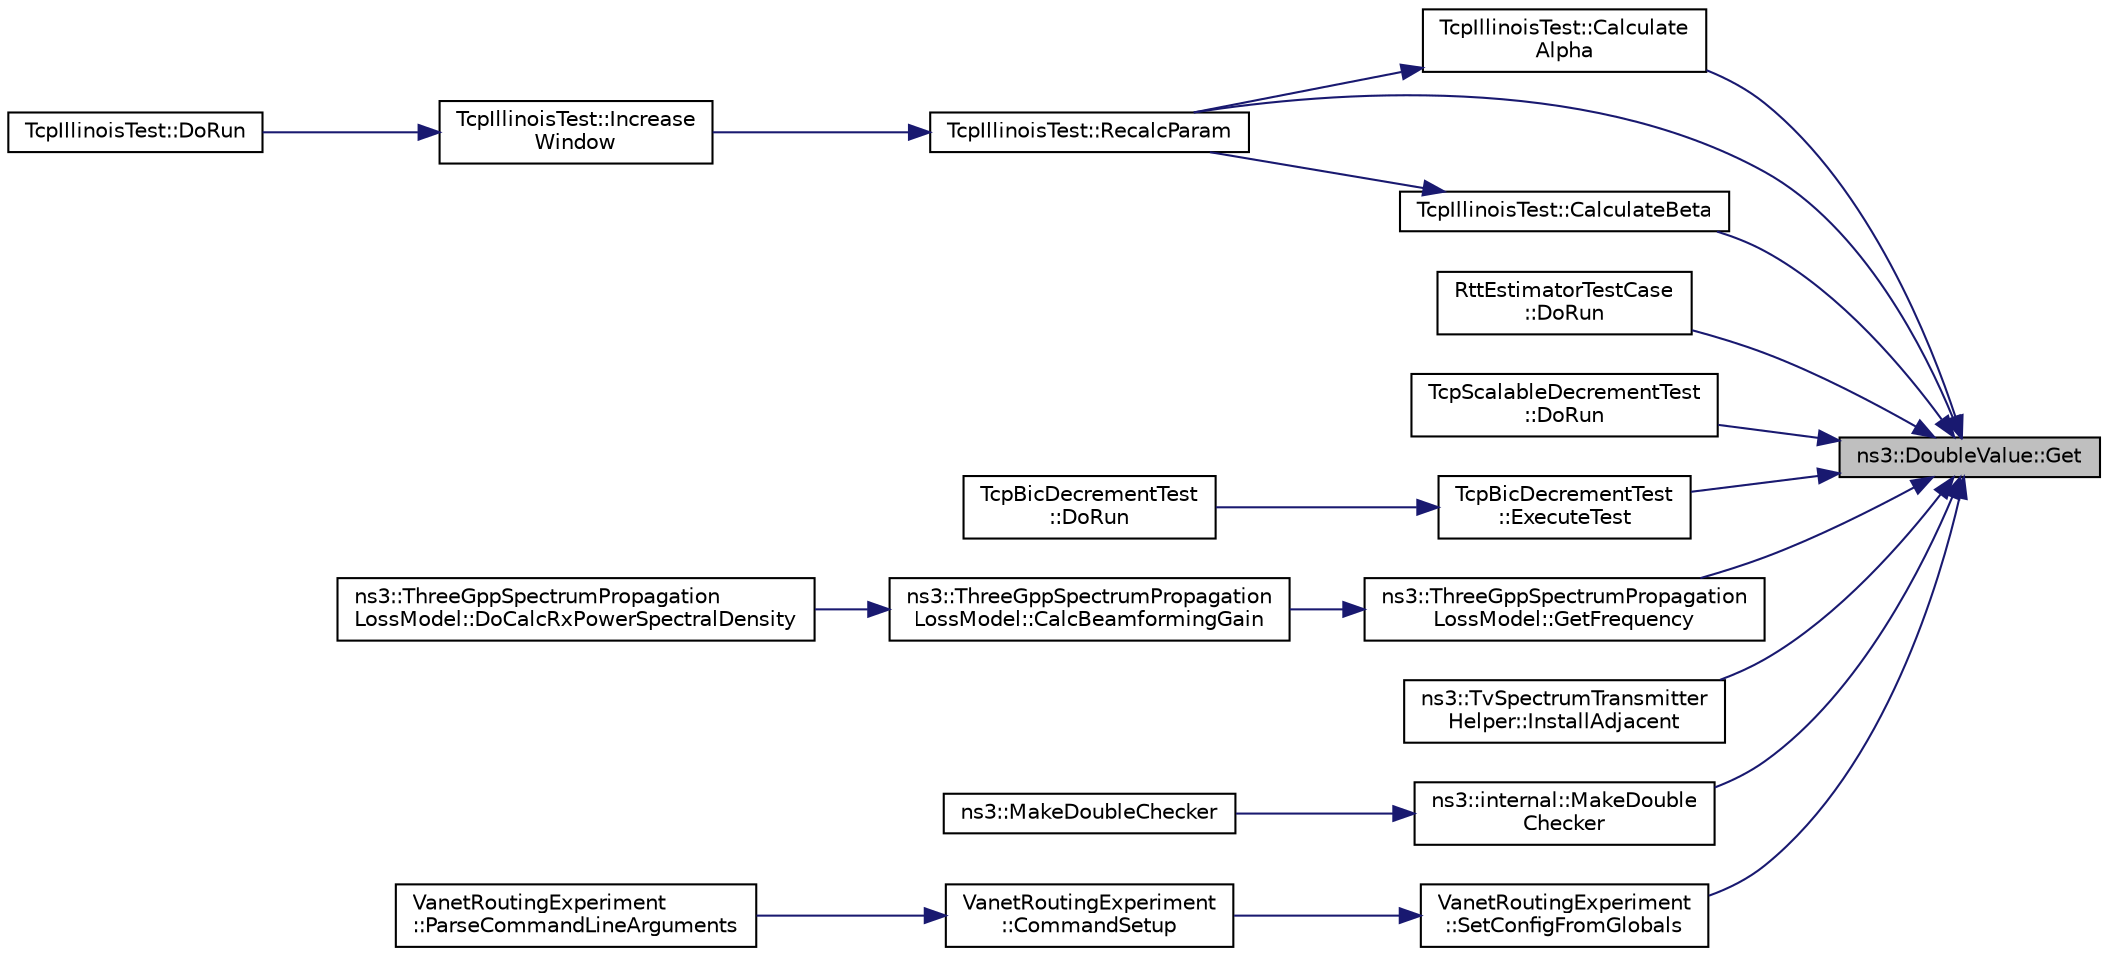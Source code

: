 digraph "ns3::DoubleValue::Get"
{
 // LATEX_PDF_SIZE
  edge [fontname="Helvetica",fontsize="10",labelfontname="Helvetica",labelfontsize="10"];
  node [fontname="Helvetica",fontsize="10",shape=record];
  rankdir="RL";
  Node1 [label="ns3::DoubleValue::Get",height=0.2,width=0.4,color="black", fillcolor="grey75", style="filled", fontcolor="black",tooltip=" "];
  Node1 -> Node2 [dir="back",color="midnightblue",fontsize="10",style="solid",fontname="Helvetica"];
  Node2 [label="TcpIllinoisTest::Calculate\lAlpha",height=0.2,width=0.4,color="black", fillcolor="white", style="filled",URL="$class_tcp_illinois_test.html#a268dc2c39fcfc617ad967b5762e4f235",tooltip="Calculate the TCP Illinois alpha param."];
  Node2 -> Node3 [dir="back",color="midnightblue",fontsize="10",style="solid",fontname="Helvetica"];
  Node3 [label="TcpIllinoisTest::RecalcParam",height=0.2,width=0.4,color="black", fillcolor="white", style="filled",URL="$class_tcp_illinois_test.html#a3f3db45f9efc88dd60146c6f3dd02be0",tooltip="Recalculate the internal TCP Illinois params."];
  Node3 -> Node4 [dir="back",color="midnightblue",fontsize="10",style="solid",fontname="Helvetica"];
  Node4 [label="TcpIllinoisTest::Increase\lWindow",height=0.2,width=0.4,color="black", fillcolor="white", style="filled",URL="$class_tcp_illinois_test.html#a4c31729e231aa7652ce8e221f8004d5a",tooltip="Increases the TCP window."];
  Node4 -> Node5 [dir="back",color="midnightblue",fontsize="10",style="solid",fontname="Helvetica"];
  Node5 [label="TcpIllinoisTest::DoRun",height=0.2,width=0.4,color="black", fillcolor="white", style="filled",URL="$class_tcp_illinois_test.html#a496fabd3bdc6378fda2a552d7cc202c9",tooltip="Implementation to actually run this TestCase."];
  Node1 -> Node6 [dir="back",color="midnightblue",fontsize="10",style="solid",fontname="Helvetica"];
  Node6 [label="TcpIllinoisTest::CalculateBeta",height=0.2,width=0.4,color="black", fillcolor="white", style="filled",URL="$class_tcp_illinois_test.html#aa20729ec761d54b2faba82f0db597d89",tooltip="Calculate the TCP Illinois beta param."];
  Node6 -> Node3 [dir="back",color="midnightblue",fontsize="10",style="solid",fontname="Helvetica"];
  Node1 -> Node7 [dir="back",color="midnightblue",fontsize="10",style="solid",fontname="Helvetica"];
  Node7 [label="RttEstimatorTestCase\l::DoRun",height=0.2,width=0.4,color="black", fillcolor="white", style="filled",URL="$class_rtt_estimator_test_case.html#a0f7b32f862450cf750923c9be8ec0918",tooltip="Implementation to actually run this TestCase."];
  Node1 -> Node8 [dir="back",color="midnightblue",fontsize="10",style="solid",fontname="Helvetica"];
  Node8 [label="TcpScalableDecrementTest\l::DoRun",height=0.2,width=0.4,color="black", fillcolor="white", style="filled",URL="$class_tcp_scalable_decrement_test.html#a1b770903f1998367eb686ec17fceb9bb",tooltip="Implementation to actually run this TestCase."];
  Node1 -> Node9 [dir="back",color="midnightblue",fontsize="10",style="solid",fontname="Helvetica"];
  Node9 [label="TcpBicDecrementTest\l::ExecuteTest",height=0.2,width=0.4,color="black", fillcolor="white", style="filled",URL="$class_tcp_bic_decrement_test.html#ac43685ed144fb8439ad966e912d25248",tooltip="Execute the test."];
  Node9 -> Node10 [dir="back",color="midnightblue",fontsize="10",style="solid",fontname="Helvetica"];
  Node10 [label="TcpBicDecrementTest\l::DoRun",height=0.2,width=0.4,color="black", fillcolor="white", style="filled",URL="$class_tcp_bic_decrement_test.html#ac402ffc36b63361b8abd4935d043f48d",tooltip="Implementation to actually run this TestCase."];
  Node1 -> Node11 [dir="back",color="midnightblue",fontsize="10",style="solid",fontname="Helvetica"];
  Node11 [label="ns3::ThreeGppSpectrumPropagation\lLossModel::GetFrequency",height=0.2,width=0.4,color="black", fillcolor="white", style="filled",URL="$classns3_1_1_three_gpp_spectrum_propagation_loss_model.html#a7fd6d03d76780faba5ec7ec650a26bf8",tooltip="Get the operating frequency."];
  Node11 -> Node12 [dir="back",color="midnightblue",fontsize="10",style="solid",fontname="Helvetica"];
  Node12 [label="ns3::ThreeGppSpectrumPropagation\lLossModel::CalcBeamformingGain",height=0.2,width=0.4,color="black", fillcolor="white", style="filled",URL="$classns3_1_1_three_gpp_spectrum_propagation_loss_model.html#ae1baa4535502c719f5b2d9ad44689dbb",tooltip="Computes the beamforming gain and applies it to the tx PSD."];
  Node12 -> Node13 [dir="back",color="midnightblue",fontsize="10",style="solid",fontname="Helvetica"];
  Node13 [label="ns3::ThreeGppSpectrumPropagation\lLossModel::DoCalcRxPowerSpectralDensity",height=0.2,width=0.4,color="black", fillcolor="white", style="filled",URL="$classns3_1_1_three_gpp_spectrum_propagation_loss_model.html#af4115f4fb10701dabbd364be8b49e913",tooltip="Computes the received PSD."];
  Node1 -> Node14 [dir="back",color="midnightblue",fontsize="10",style="solid",fontname="Helvetica"];
  Node14 [label="ns3::TvSpectrumTransmitter\lHelper::InstallAdjacent",height=0.2,width=0.4,color="black", fillcolor="white", style="filled",URL="$classns3_1_1_tv_spectrum_transmitter_helper.html#a671aa2a952822ecf3a74db1e7f643541",tooltip="Set up and start the TV Transmitter's transmission on the spectrum channel."];
  Node1 -> Node15 [dir="back",color="midnightblue",fontsize="10",style="solid",fontname="Helvetica"];
  Node15 [label="ns3::internal::MakeDouble\lChecker",height=0.2,width=0.4,color="black", fillcolor="white", style="filled",URL="$group__attribute___double.html#gace03ae9f889a7a79d87e3a4352a37099",tooltip="Make a Double attribute checker with embedded numeric type name."];
  Node15 -> Node16 [dir="back",color="midnightblue",fontsize="10",style="solid",fontname="Helvetica"];
  Node16 [label="ns3::MakeDoubleChecker",height=0.2,width=0.4,color="black", fillcolor="white", style="filled",URL="$group__attribute___double.html#ga61fb0db268a6e0ea9b34e6aa2599a8c0",tooltip=" "];
  Node1 -> Node3 [dir="back",color="midnightblue",fontsize="10",style="solid",fontname="Helvetica"];
  Node1 -> Node17 [dir="back",color="midnightblue",fontsize="10",style="solid",fontname="Helvetica"];
  Node17 [label="VanetRoutingExperiment\l::SetConfigFromGlobals",height=0.2,width=0.4,color="black", fillcolor="white", style="filled",URL="$class_vanet_routing_experiment.html#ad5c3e299ed298366698f32684a84d4ec",tooltip="Set up configuration parameter from the global variables."];
  Node17 -> Node18 [dir="back",color="midnightblue",fontsize="10",style="solid",fontname="Helvetica"];
  Node18 [label="VanetRoutingExperiment\l::CommandSetup",height=0.2,width=0.4,color="black", fillcolor="white", style="filled",URL="$class_vanet_routing_experiment.html#a6faaa1c235b5a015a5896be6fe6e6903",tooltip="Run the simulation."];
  Node18 -> Node19 [dir="back",color="midnightblue",fontsize="10",style="solid",fontname="Helvetica"];
  Node19 [label="VanetRoutingExperiment\l::ParseCommandLineArguments",height=0.2,width=0.4,color="black", fillcolor="white", style="filled",URL="$class_vanet_routing_experiment.html#a1a1c9edf653b9236fe159bc310e29634",tooltip="Process command line arguments."];
}
